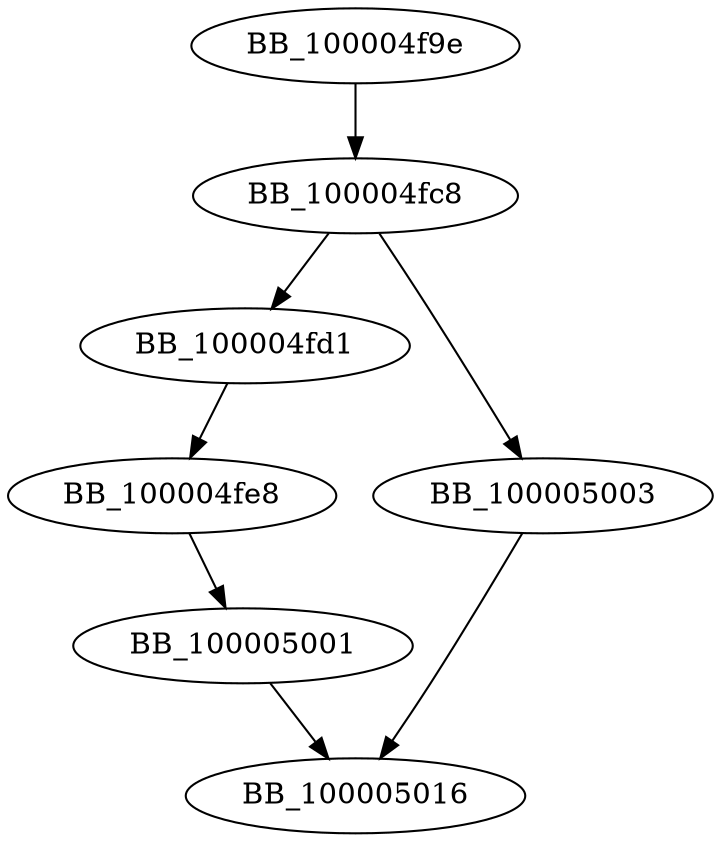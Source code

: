DiGraph __Z4trimRKSsS0_{
BB_100004f9e->BB_100004fc8
BB_100004fc8->BB_100004fd1
BB_100004fc8->BB_100005003
BB_100004fd1->BB_100004fe8
BB_100004fe8->BB_100005001
BB_100005001->BB_100005016
BB_100005003->BB_100005016
}
